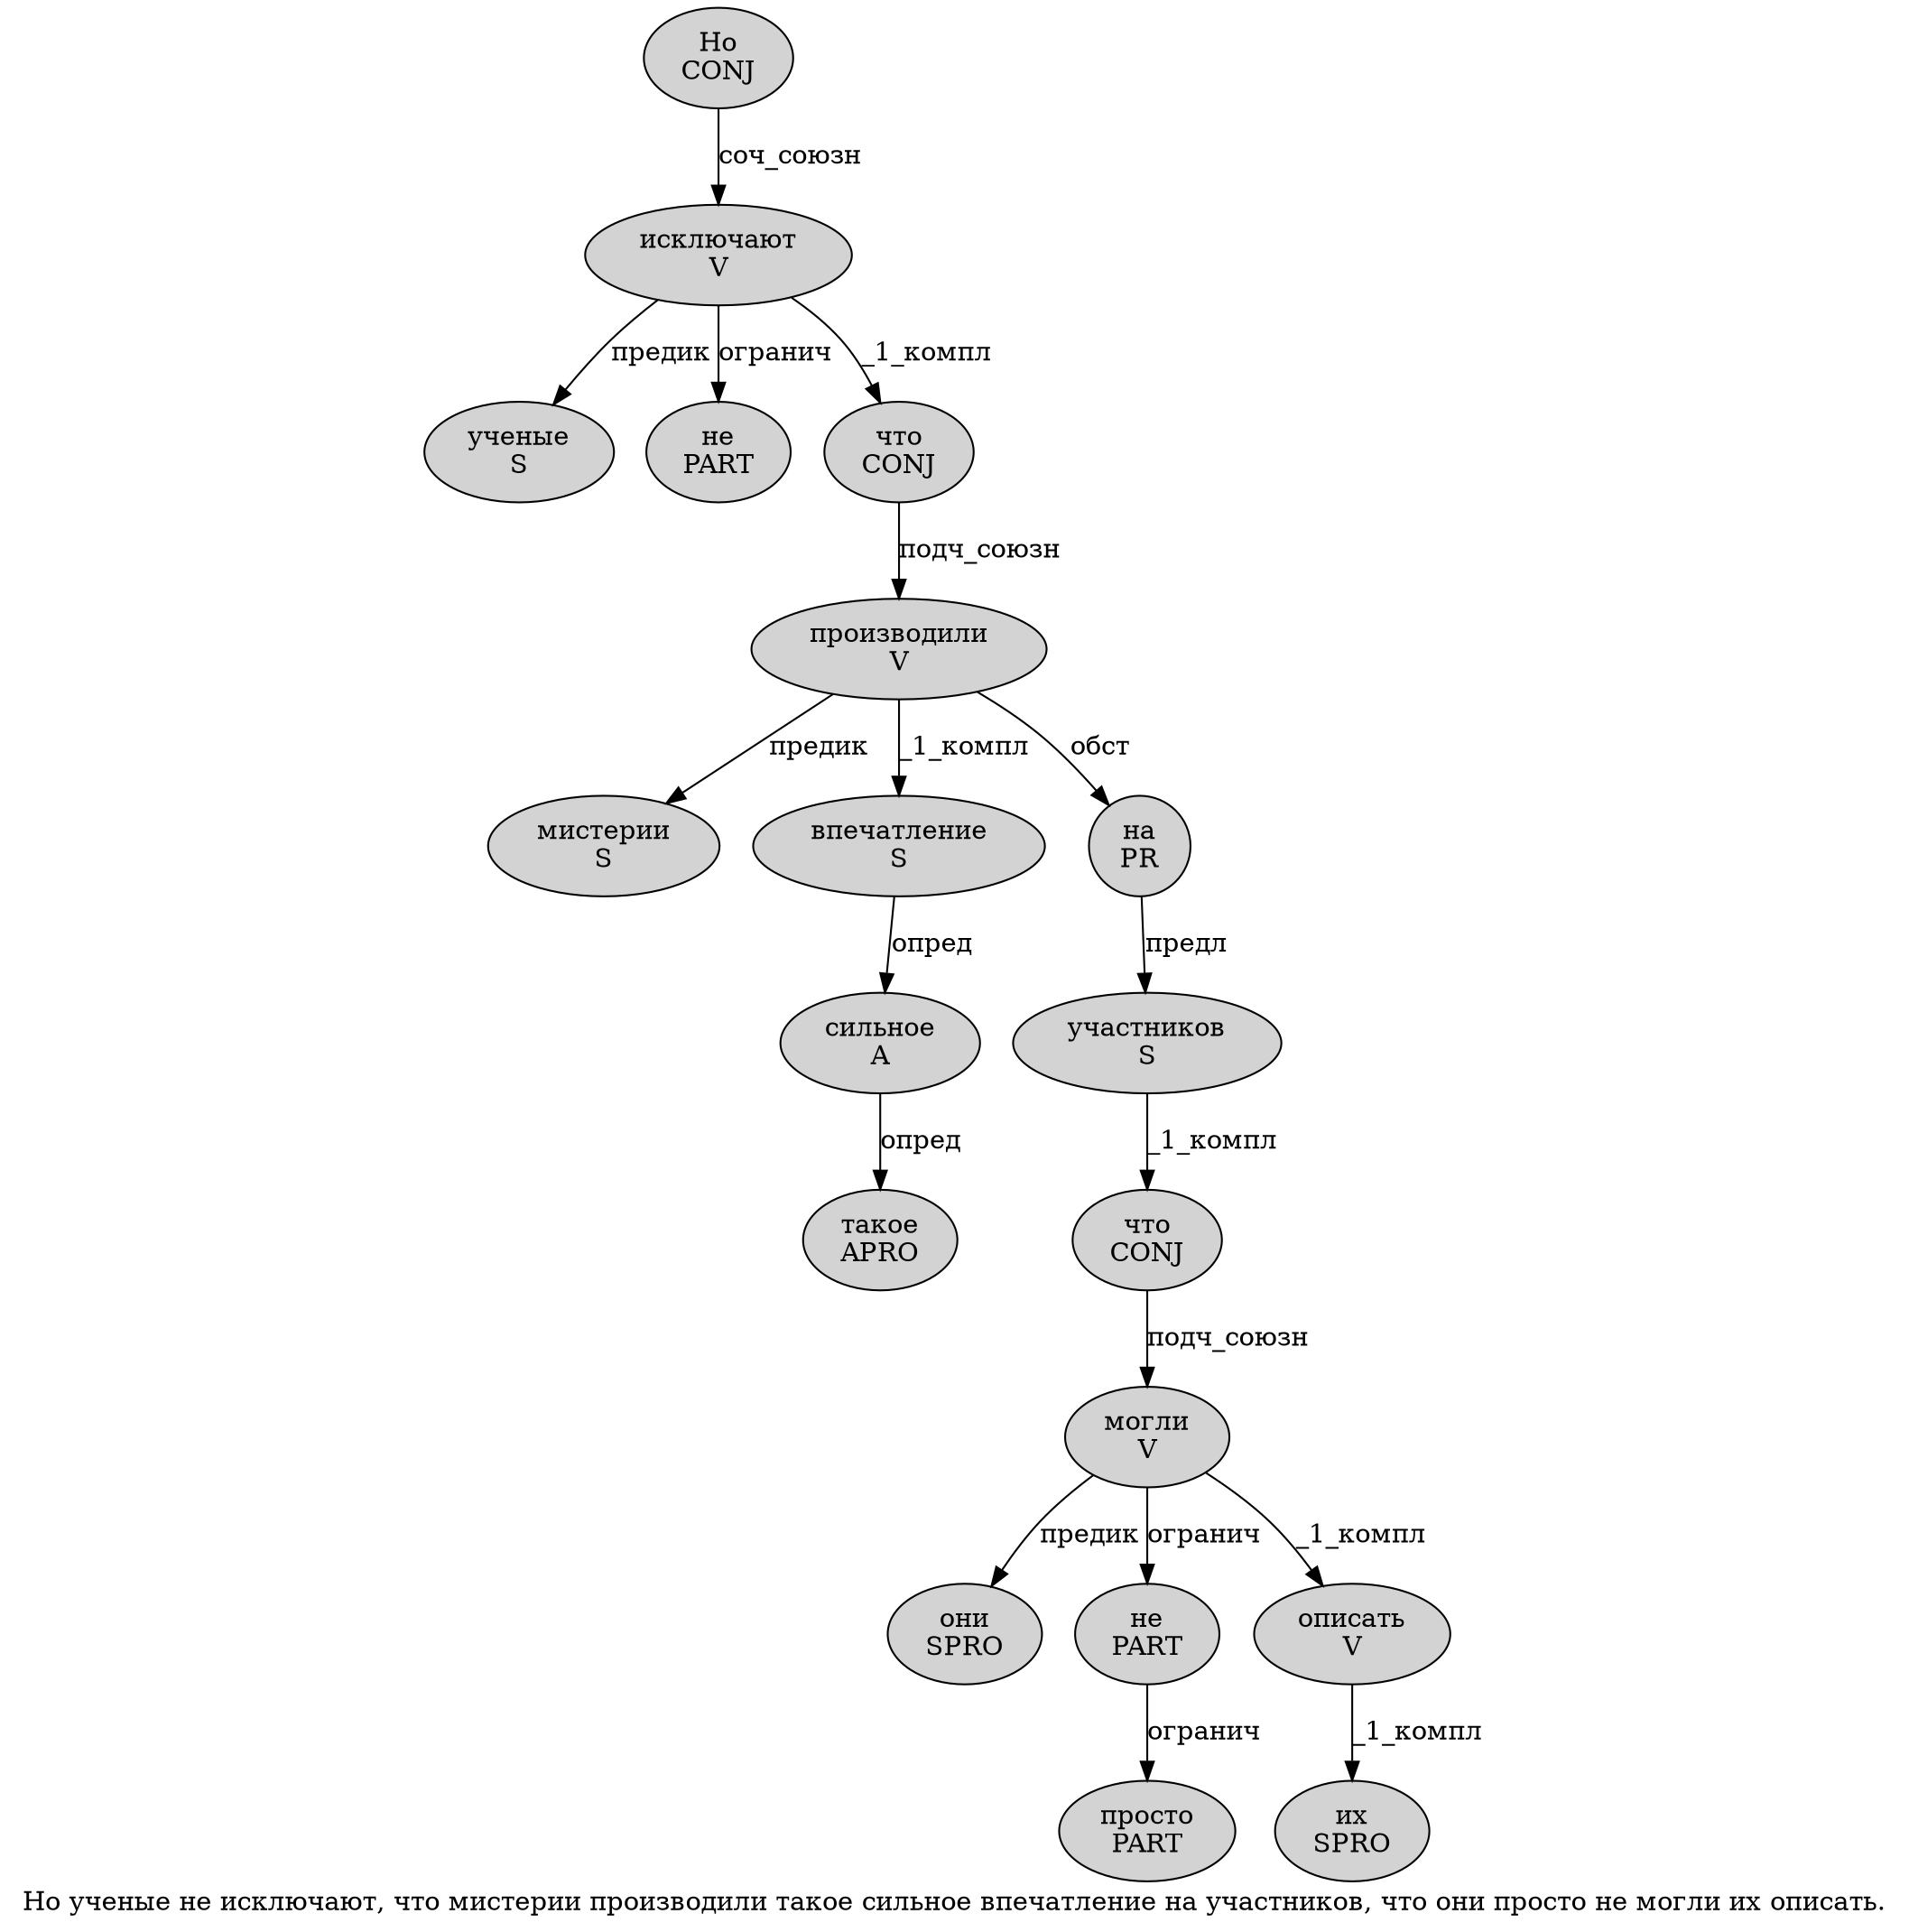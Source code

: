digraph SENTENCE_1073 {
	graph [label="Но ученые не исключают, что мистерии производили такое сильное впечатление на участников, что они просто не могли их описать."]
	node [style=filled]
		0 [label="Но
CONJ" color="" fillcolor=lightgray penwidth=1 shape=ellipse]
		1 [label="ученые
S" color="" fillcolor=lightgray penwidth=1 shape=ellipse]
		2 [label="не
PART" color="" fillcolor=lightgray penwidth=1 shape=ellipse]
		3 [label="исключают
V" color="" fillcolor=lightgray penwidth=1 shape=ellipse]
		5 [label="что
CONJ" color="" fillcolor=lightgray penwidth=1 shape=ellipse]
		6 [label="мистерии
S" color="" fillcolor=lightgray penwidth=1 shape=ellipse]
		7 [label="производили
V" color="" fillcolor=lightgray penwidth=1 shape=ellipse]
		8 [label="такое
APRO" color="" fillcolor=lightgray penwidth=1 shape=ellipse]
		9 [label="сильное
A" color="" fillcolor=lightgray penwidth=1 shape=ellipse]
		10 [label="впечатление
S" color="" fillcolor=lightgray penwidth=1 shape=ellipse]
		11 [label="на
PR" color="" fillcolor=lightgray penwidth=1 shape=ellipse]
		12 [label="участников
S" color="" fillcolor=lightgray penwidth=1 shape=ellipse]
		14 [label="что
CONJ" color="" fillcolor=lightgray penwidth=1 shape=ellipse]
		15 [label="они
SPRO" color="" fillcolor=lightgray penwidth=1 shape=ellipse]
		16 [label="просто
PART" color="" fillcolor=lightgray penwidth=1 shape=ellipse]
		17 [label="не
PART" color="" fillcolor=lightgray penwidth=1 shape=ellipse]
		18 [label="могли
V" color="" fillcolor=lightgray penwidth=1 shape=ellipse]
		19 [label="их
SPRO" color="" fillcolor=lightgray penwidth=1 shape=ellipse]
		20 [label="описать
V" color="" fillcolor=lightgray penwidth=1 shape=ellipse]
			17 -> 16 [label="огранич"]
			10 -> 9 [label="опред"]
			9 -> 8 [label="опред"]
			3 -> 1 [label="предик"]
			3 -> 2 [label="огранич"]
			3 -> 5 [label="_1_компл"]
			0 -> 3 [label="соч_союзн"]
			5 -> 7 [label="подч_союзн"]
			7 -> 6 [label="предик"]
			7 -> 10 [label="_1_компл"]
			7 -> 11 [label="обст"]
			12 -> 14 [label="_1_компл"]
			11 -> 12 [label="предл"]
			20 -> 19 [label="_1_компл"]
			18 -> 15 [label="предик"]
			18 -> 17 [label="огранич"]
			18 -> 20 [label="_1_компл"]
			14 -> 18 [label="подч_союзн"]
}
